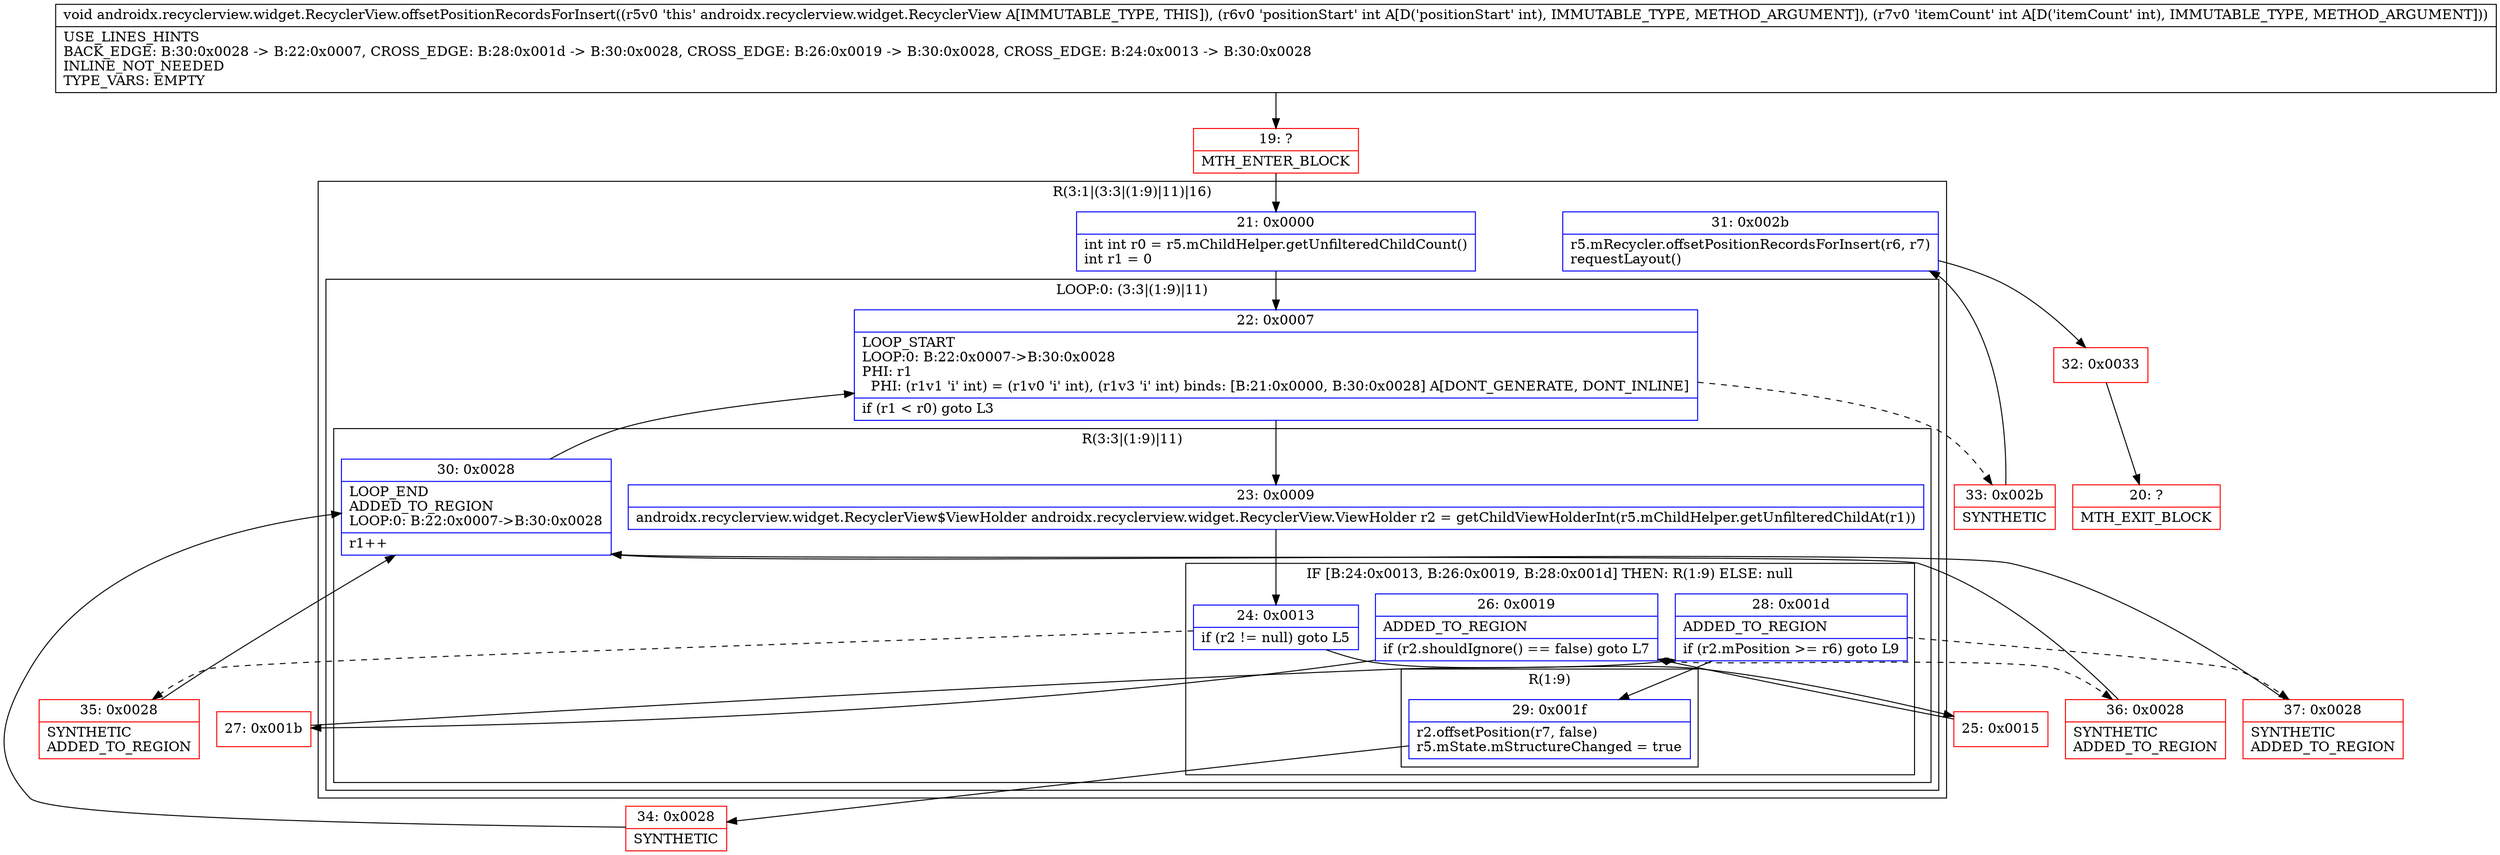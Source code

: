 digraph "CFG forandroidx.recyclerview.widget.RecyclerView.offsetPositionRecordsForInsert(II)V" {
subgraph cluster_Region_474990406 {
label = "R(3:1|(3:3|(1:9)|11)|16)";
node [shape=record,color=blue];
Node_21 [shape=record,label="{21\:\ 0x0000|int int r0 = r5.mChildHelper.getUnfilteredChildCount()\lint r1 = 0\l}"];
subgraph cluster_LoopRegion_1040739876 {
label = "LOOP:0: (3:3|(1:9)|11)";
node [shape=record,color=blue];
Node_22 [shape=record,label="{22\:\ 0x0007|LOOP_START\lLOOP:0: B:22:0x0007\-\>B:30:0x0028\lPHI: r1 \l  PHI: (r1v1 'i' int) = (r1v0 'i' int), (r1v3 'i' int) binds: [B:21:0x0000, B:30:0x0028] A[DONT_GENERATE, DONT_INLINE]\l|if (r1 \< r0) goto L3\l}"];
subgraph cluster_Region_354524165 {
label = "R(3:3|(1:9)|11)";
node [shape=record,color=blue];
Node_23 [shape=record,label="{23\:\ 0x0009|androidx.recyclerview.widget.RecyclerView$ViewHolder androidx.recyclerview.widget.RecyclerView.ViewHolder r2 = getChildViewHolderInt(r5.mChildHelper.getUnfilteredChildAt(r1))\l}"];
subgraph cluster_IfRegion_166724740 {
label = "IF [B:24:0x0013, B:26:0x0019, B:28:0x001d] THEN: R(1:9) ELSE: null";
node [shape=record,color=blue];
Node_24 [shape=record,label="{24\:\ 0x0013|if (r2 != null) goto L5\l}"];
Node_26 [shape=record,label="{26\:\ 0x0019|ADDED_TO_REGION\l|if (r2.shouldIgnore() == false) goto L7\l}"];
Node_28 [shape=record,label="{28\:\ 0x001d|ADDED_TO_REGION\l|if (r2.mPosition \>= r6) goto L9\l}"];
subgraph cluster_Region_1801946891 {
label = "R(1:9)";
node [shape=record,color=blue];
Node_29 [shape=record,label="{29\:\ 0x001f|r2.offsetPosition(r7, false)\lr5.mState.mStructureChanged = true\l}"];
}
}
Node_30 [shape=record,label="{30\:\ 0x0028|LOOP_END\lADDED_TO_REGION\lLOOP:0: B:22:0x0007\-\>B:30:0x0028\l|r1++\l}"];
}
}
Node_31 [shape=record,label="{31\:\ 0x002b|r5.mRecycler.offsetPositionRecordsForInsert(r6, r7)\lrequestLayout()\l}"];
}
Node_19 [shape=record,color=red,label="{19\:\ ?|MTH_ENTER_BLOCK\l}"];
Node_25 [shape=record,color=red,label="{25\:\ 0x0015}"];
Node_27 [shape=record,color=red,label="{27\:\ 0x001b}"];
Node_34 [shape=record,color=red,label="{34\:\ 0x0028|SYNTHETIC\l}"];
Node_37 [shape=record,color=red,label="{37\:\ 0x0028|SYNTHETIC\lADDED_TO_REGION\l}"];
Node_36 [shape=record,color=red,label="{36\:\ 0x0028|SYNTHETIC\lADDED_TO_REGION\l}"];
Node_35 [shape=record,color=red,label="{35\:\ 0x0028|SYNTHETIC\lADDED_TO_REGION\l}"];
Node_33 [shape=record,color=red,label="{33\:\ 0x002b|SYNTHETIC\l}"];
Node_32 [shape=record,color=red,label="{32\:\ 0x0033}"];
Node_20 [shape=record,color=red,label="{20\:\ ?|MTH_EXIT_BLOCK\l}"];
MethodNode[shape=record,label="{void androidx.recyclerview.widget.RecyclerView.offsetPositionRecordsForInsert((r5v0 'this' androidx.recyclerview.widget.RecyclerView A[IMMUTABLE_TYPE, THIS]), (r6v0 'positionStart' int A[D('positionStart' int), IMMUTABLE_TYPE, METHOD_ARGUMENT]), (r7v0 'itemCount' int A[D('itemCount' int), IMMUTABLE_TYPE, METHOD_ARGUMENT]))  | USE_LINES_HINTS\lBACK_EDGE: B:30:0x0028 \-\> B:22:0x0007, CROSS_EDGE: B:28:0x001d \-\> B:30:0x0028, CROSS_EDGE: B:26:0x0019 \-\> B:30:0x0028, CROSS_EDGE: B:24:0x0013 \-\> B:30:0x0028\lINLINE_NOT_NEEDED\lTYPE_VARS: EMPTY\l}"];
MethodNode -> Node_19;Node_21 -> Node_22;
Node_22 -> Node_23;
Node_22 -> Node_33[style=dashed];
Node_23 -> Node_24;
Node_24 -> Node_25;
Node_24 -> Node_35[style=dashed];
Node_26 -> Node_27;
Node_26 -> Node_36[style=dashed];
Node_28 -> Node_29;
Node_28 -> Node_37[style=dashed];
Node_29 -> Node_34;
Node_30 -> Node_22;
Node_31 -> Node_32;
Node_19 -> Node_21;
Node_25 -> Node_26;
Node_27 -> Node_28;
Node_34 -> Node_30;
Node_37 -> Node_30;
Node_36 -> Node_30;
Node_35 -> Node_30;
Node_33 -> Node_31;
Node_32 -> Node_20;
}

